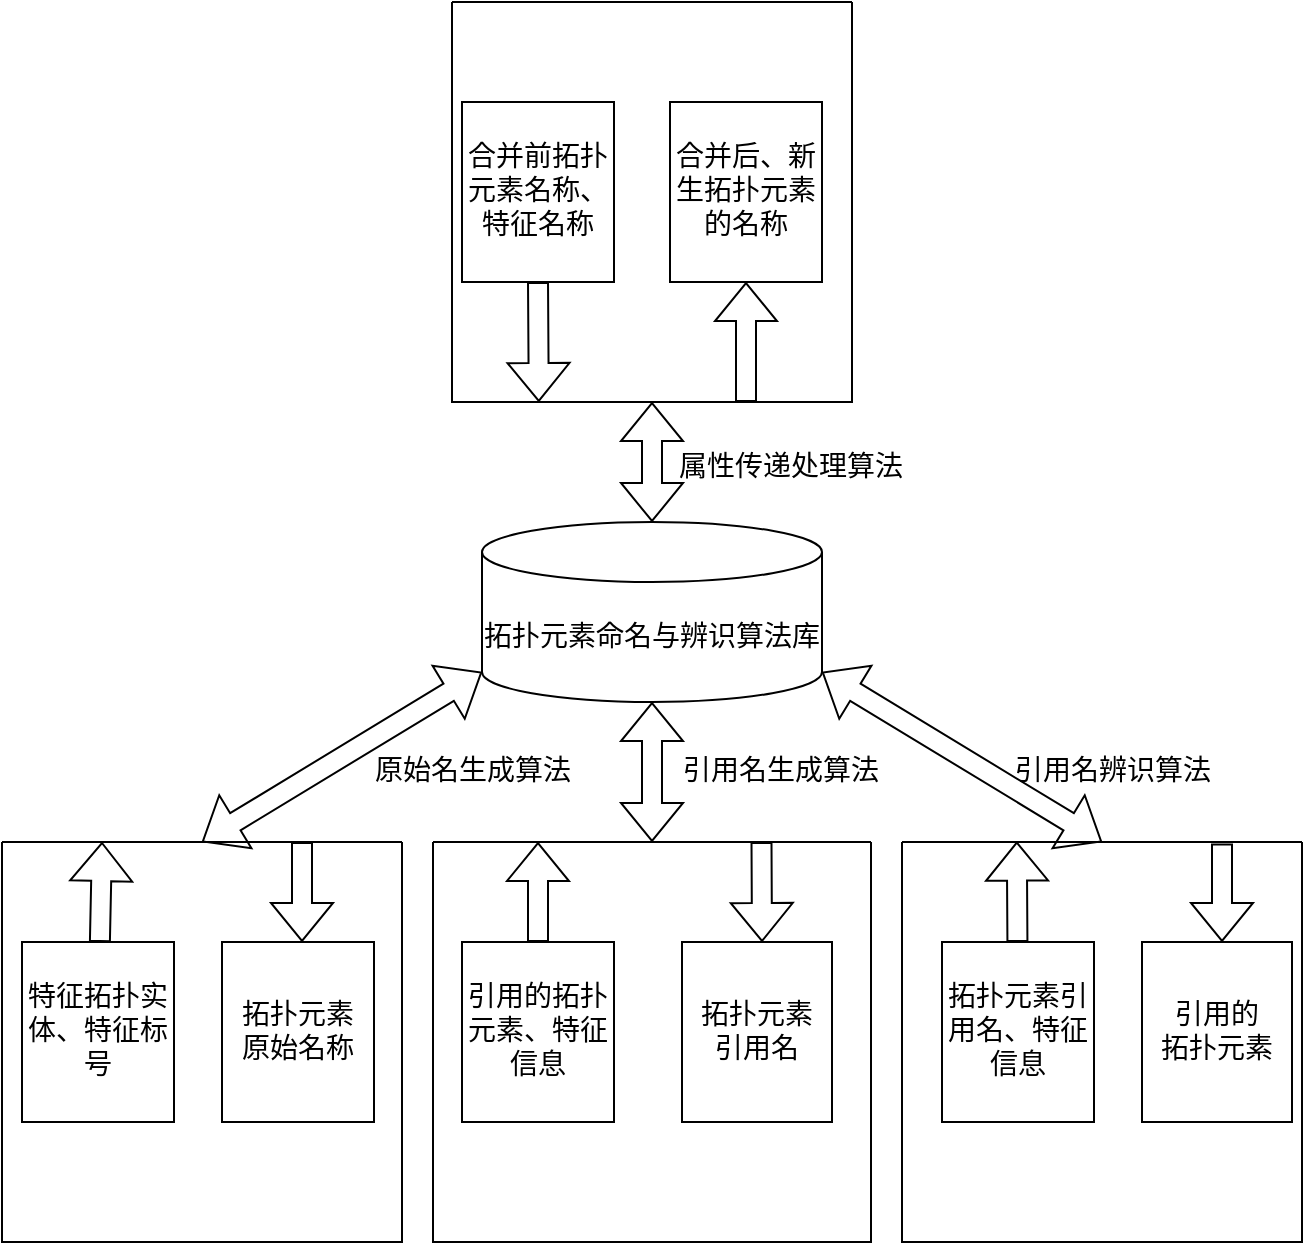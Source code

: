 <mxfile version="23.1.6" type="github">
  <diagram name="第 1 页" id="DiGjYvK5j5gVB0MXpEpa">
    <mxGraphModel dx="1078" dy="1654" grid="1" gridSize="10" guides="1" tooltips="1" connect="1" arrows="1" fold="1" page="1" pageScale="1" pageWidth="827" pageHeight="1169" math="0" shadow="0">
      <root>
        <mxCell id="0" />
        <mxCell id="1" parent="0" />
        <mxCell id="rBaCOdARi4ccgNFdE-XR-1" value="&lt;font style=&quot;font-size: 14px;&quot; data-font-src=&quot;https://fonts.googleapis.com/css?family=Noto+Sans+Simplified+Chinese&quot; face=&quot;Noto Sans Simplified Chinese&quot;&gt;拓扑元素命名与辨识算法库&lt;/font&gt;" style="shape=cylinder3;whiteSpace=wrap;html=1;boundedLbl=1;backgroundOutline=1;size=15;" parent="1" vertex="1">
          <mxGeometry x="320" y="120" width="170" height="90" as="geometry" />
        </mxCell>
        <mxCell id="rBaCOdARi4ccgNFdE-XR-2" value="" style="swimlane;startSize=0;" parent="1" vertex="1">
          <mxGeometry x="80" y="280" width="200" height="200" as="geometry" />
        </mxCell>
        <mxCell id="rBaCOdARi4ccgNFdE-XR-22" value="&lt;font style=&quot;font-size: 14px;&quot; data-font-src=&quot;https://fonts.googleapis.com/css?family=Noto+Sans+Simplified+Chinese&quot; face=&quot;Noto Sans Simplified Chinese&quot;&gt;特征拓扑实体、特征标号&lt;/font&gt;" style="rounded=0;whiteSpace=wrap;html=1;" parent="rBaCOdARi4ccgNFdE-XR-2" vertex="1">
          <mxGeometry x="10" y="50" width="76" height="90" as="geometry" />
        </mxCell>
        <mxCell id="rBaCOdARi4ccgNFdE-XR-23" value="&lt;font style=&quot;font-size: 14px;&quot; data-font-src=&quot;https://fonts.googleapis.com/css?family=Noto+Sans+Simplified+Chinese&quot; face=&quot;Noto Sans Simplified Chinese&quot;&gt;拓扑元素&lt;br&gt;原始名称&lt;/font&gt;" style="rounded=0;whiteSpace=wrap;html=1;" parent="rBaCOdARi4ccgNFdE-XR-2" vertex="1">
          <mxGeometry x="110" y="50" width="76" height="90" as="geometry" />
        </mxCell>
        <mxCell id="rBaCOdARi4ccgNFdE-XR-36" value="" style="shape=flexArrow;endArrow=classic;html=1;rounded=0;exitX=0.75;exitY=0;exitDx=0;exitDy=0;" parent="rBaCOdARi4ccgNFdE-XR-2" source="rBaCOdARi4ccgNFdE-XR-2" edge="1">
          <mxGeometry width="50" height="50" relative="1" as="geometry">
            <mxPoint x="60" y="-30" as="sourcePoint" />
            <mxPoint x="150" y="50" as="targetPoint" />
          </mxGeometry>
        </mxCell>
        <mxCell id="rBaCOdARi4ccgNFdE-XR-38" value="" style="shape=flexArrow;endArrow=classic;html=1;rounded=0;entryX=0.25;entryY=0;entryDx=0;entryDy=0;" parent="rBaCOdARi4ccgNFdE-XR-2" source="rBaCOdARi4ccgNFdE-XR-22" target="rBaCOdARi4ccgNFdE-XR-2" edge="1">
          <mxGeometry width="50" height="50" relative="1" as="geometry">
            <mxPoint x="20" y="80" as="sourcePoint" />
            <mxPoint x="70" y="30" as="targetPoint" />
          </mxGeometry>
        </mxCell>
        <mxCell id="rBaCOdARi4ccgNFdE-XR-3" value="" style="swimlane;startSize=0;" parent="1" vertex="1">
          <mxGeometry x="295.5" y="280" width="219" height="200" as="geometry" />
        </mxCell>
        <mxCell id="rBaCOdARi4ccgNFdE-XR-18" value="&lt;font style=&quot;font-size: 14px;&quot; data-font-src=&quot;https://fonts.googleapis.com/css?family=Noto+Sans+Simplified+Chinese&quot; face=&quot;Noto Sans Simplified Chinese&quot;&gt;拓扑元素&lt;br&gt;引用名&lt;/font&gt;" style="rounded=0;whiteSpace=wrap;html=1;" parent="rBaCOdARi4ccgNFdE-XR-3" vertex="1">
          <mxGeometry x="124.5" y="50" width="75" height="90" as="geometry" />
        </mxCell>
        <mxCell id="rBaCOdARi4ccgNFdE-XR-19" value="&lt;font style=&quot;font-size: 14px;&quot; data-font-src=&quot;https://fonts.googleapis.com/css?family=Noto+Sans+Simplified+Chinese&quot; face=&quot;Noto Sans Simplified Chinese&quot;&gt;引用的拓扑元素、特征信息&lt;/font&gt;" style="rounded=0;whiteSpace=wrap;html=1;" parent="rBaCOdARi4ccgNFdE-XR-3" vertex="1">
          <mxGeometry x="14.5" y="50" width="76" height="90" as="geometry" />
        </mxCell>
        <mxCell id="rBaCOdARi4ccgNFdE-XR-26" value="" style="shape=flexArrow;endArrow=classic;html=1;rounded=0;exitX=0.5;exitY=0;exitDx=0;exitDy=0;" parent="rBaCOdARi4ccgNFdE-XR-3" source="rBaCOdARi4ccgNFdE-XR-19" edge="1">
          <mxGeometry width="50" height="50" relative="1" as="geometry">
            <mxPoint x="24.5" y="30" as="sourcePoint" />
            <mxPoint x="52.5" as="targetPoint" />
          </mxGeometry>
        </mxCell>
        <mxCell id="rBaCOdARi4ccgNFdE-XR-27" value="" style="shape=flexArrow;endArrow=classic;html=1;rounded=0;exitX=0.75;exitY=0;exitDx=0;exitDy=0;" parent="rBaCOdARi4ccgNFdE-XR-3" source="rBaCOdARi4ccgNFdE-XR-3" edge="1">
          <mxGeometry width="50" height="50" relative="1" as="geometry">
            <mxPoint x="114.5" y="180" as="sourcePoint" />
            <mxPoint x="164.5" y="50" as="targetPoint" />
          </mxGeometry>
        </mxCell>
        <mxCell id="rBaCOdARi4ccgNFdE-XR-5" value="" style="shape=flexArrow;endArrow=classic;startArrow=classic;html=1;rounded=0;entryX=0;entryY=1;entryDx=0;entryDy=-15;entryPerimeter=0;exitX=0.5;exitY=0;exitDx=0;exitDy=0;" parent="1" source="rBaCOdARi4ccgNFdE-XR-2" target="rBaCOdARi4ccgNFdE-XR-1" edge="1">
          <mxGeometry width="100" height="100" relative="1" as="geometry">
            <mxPoint x="150" y="270" as="sourcePoint" />
            <mxPoint x="250" y="160" as="targetPoint" />
          </mxGeometry>
        </mxCell>
        <mxCell id="rBaCOdARi4ccgNFdE-XR-10" value="" style="swimlane;startSize=0;" parent="1" vertex="1">
          <mxGeometry x="530" y="280" width="200" height="200" as="geometry" />
        </mxCell>
        <mxCell id="rBaCOdARi4ccgNFdE-XR-21" value="&lt;font style=&quot;font-size: 14px;&quot; data-font-src=&quot;https://fonts.googleapis.com/css?family=Noto+Sans+Simplified+Chinese&quot; face=&quot;Noto Sans Simplified Chinese&quot;&gt;拓扑元素引用名、特征信息&lt;/font&gt;" style="rounded=0;whiteSpace=wrap;html=1;" parent="rBaCOdARi4ccgNFdE-XR-10" vertex="1">
          <mxGeometry x="20" y="50" width="76" height="90" as="geometry" />
        </mxCell>
        <mxCell id="rBaCOdARi4ccgNFdE-XR-20" value="&lt;font style=&quot;font-size: 14px;&quot; data-font-src=&quot;https://fonts.googleapis.com/css?family=Noto+Sans+Simplified+Chinese&quot; face=&quot;Noto Sans Simplified Chinese&quot;&gt;引用的&lt;br&gt;拓扑元素&lt;/font&gt;" style="rounded=0;whiteSpace=wrap;html=1;" parent="rBaCOdARi4ccgNFdE-XR-10" vertex="1">
          <mxGeometry x="120" y="50" width="75" height="90" as="geometry" />
        </mxCell>
        <mxCell id="rBaCOdARi4ccgNFdE-XR-28" value="" style="shape=flexArrow;endArrow=classic;html=1;rounded=0;entryX=0.287;entryY=-0.001;entryDx=0;entryDy=0;entryPerimeter=0;" parent="rBaCOdARi4ccgNFdE-XR-10" source="rBaCOdARi4ccgNFdE-XR-21" target="rBaCOdARi4ccgNFdE-XR-10" edge="1">
          <mxGeometry width="50" height="50" relative="1" as="geometry">
            <mxPoint x="30" y="70" as="sourcePoint" />
            <mxPoint x="60" as="targetPoint" />
          </mxGeometry>
        </mxCell>
        <mxCell id="rBaCOdARi4ccgNFdE-XR-34" value="" style="shape=flexArrow;endArrow=classic;html=1;rounded=0;exitX=0.8;exitY=0.004;exitDx=0;exitDy=0;exitPerimeter=0;" parent="rBaCOdARi4ccgNFdE-XR-10" source="rBaCOdARi4ccgNFdE-XR-10" edge="1">
          <mxGeometry width="50" height="50" relative="1" as="geometry">
            <mxPoint x="260" y="100" as="sourcePoint" />
            <mxPoint x="160" y="50" as="targetPoint" />
          </mxGeometry>
        </mxCell>
        <mxCell id="rBaCOdARi4ccgNFdE-XR-11" value="" style="swimlane;startSize=0;" parent="1" vertex="1">
          <mxGeometry x="305" y="-140" width="200" height="200" as="geometry" />
        </mxCell>
        <mxCell id="rBaCOdARi4ccgNFdE-XR-44" value="&lt;font style=&quot;font-size: 14px;&quot; face=&quot;Noto Sans Simplified Chinese&quot;&gt;合并前拓扑元素名称、特征名称&lt;/font&gt;" style="rounded=0;whiteSpace=wrap;html=1;" parent="rBaCOdARi4ccgNFdE-XR-11" vertex="1">
          <mxGeometry x="5" y="50" width="76" height="90" as="geometry" />
        </mxCell>
        <mxCell id="rBaCOdARi4ccgNFdE-XR-45" value="&lt;font style=&quot;font-size: 14px;&quot; face=&quot;Noto Sans Simplified Chinese&quot;&gt;合并后、新生拓扑元素的名称&lt;/font&gt;" style="rounded=0;whiteSpace=wrap;html=1;" parent="rBaCOdARi4ccgNFdE-XR-11" vertex="1">
          <mxGeometry x="109" y="50" width="76" height="90" as="geometry" />
        </mxCell>
        <mxCell id="rBaCOdARi4ccgNFdE-XR-46" value="" style="shape=flexArrow;endArrow=classic;html=1;rounded=0;exitX=0.5;exitY=1;exitDx=0;exitDy=0;entryX=0.217;entryY=1;entryDx=0;entryDy=0;entryPerimeter=0;" parent="rBaCOdARi4ccgNFdE-XR-11" source="rBaCOdARi4ccgNFdE-XR-44" target="rBaCOdARi4ccgNFdE-XR-11" edge="1">
          <mxGeometry width="50" height="50" relative="1" as="geometry">
            <mxPoint x="25" y="230" as="sourcePoint" />
            <mxPoint x="75" y="180" as="targetPoint" />
          </mxGeometry>
        </mxCell>
        <mxCell id="rBaCOdARi4ccgNFdE-XR-48" value="" style="shape=flexArrow;endArrow=classic;html=1;rounded=0;entryX=0.5;entryY=1;entryDx=0;entryDy=0;" parent="rBaCOdARi4ccgNFdE-XR-11" target="rBaCOdARi4ccgNFdE-XR-45" edge="1">
          <mxGeometry width="50" height="50" relative="1" as="geometry">
            <mxPoint x="147" y="200" as="sourcePoint" />
            <mxPoint x="195" y="230" as="targetPoint" />
          </mxGeometry>
        </mxCell>
        <mxCell id="rBaCOdARi4ccgNFdE-XR-12" value="" style="shape=flexArrow;endArrow=classic;startArrow=classic;html=1;rounded=0;entryX=0.5;entryY=1;entryDx=0;entryDy=0;entryPerimeter=0;" parent="1" source="rBaCOdARi4ccgNFdE-XR-3" target="rBaCOdARi4ccgNFdE-XR-1" edge="1">
          <mxGeometry width="100" height="100" relative="1" as="geometry">
            <mxPoint x="360" y="410" as="sourcePoint" />
            <mxPoint x="460" y="310" as="targetPoint" />
          </mxGeometry>
        </mxCell>
        <mxCell id="rBaCOdARi4ccgNFdE-XR-13" value="" style="shape=flexArrow;endArrow=classic;startArrow=classic;html=1;rounded=0;entryX=1;entryY=1;entryDx=0;entryDy=-15;entryPerimeter=0;exitX=0.5;exitY=0;exitDx=0;exitDy=0;" parent="1" source="rBaCOdARi4ccgNFdE-XR-10" target="rBaCOdARi4ccgNFdE-XR-1" edge="1">
          <mxGeometry width="100" height="100" relative="1" as="geometry">
            <mxPoint x="560" y="330" as="sourcePoint" />
            <mxPoint x="660" y="230" as="targetPoint" />
          </mxGeometry>
        </mxCell>
        <mxCell id="rBaCOdARi4ccgNFdE-XR-14" value="" style="shape=flexArrow;endArrow=classic;startArrow=classic;html=1;rounded=0;entryX=0.5;entryY=1;entryDx=0;entryDy=0;" parent="1" source="rBaCOdARi4ccgNFdE-XR-1" target="rBaCOdARi4ccgNFdE-XR-11" edge="1">
          <mxGeometry width="100" height="100" relative="1" as="geometry">
            <mxPoint x="230" y="190" as="sourcePoint" />
            <mxPoint x="330" y="90" as="targetPoint" />
          </mxGeometry>
        </mxCell>
        <mxCell id="rBaCOdARi4ccgNFdE-XR-15" value="&lt;font style=&quot;font-size: 14px;&quot; data-font-src=&quot;https://fonts.googleapis.com/css?family=Noto+Sans+Simplified+Chinese&quot; face=&quot;Noto Sans Simplified Chinese&quot;&gt;原始名生成算法&lt;/font&gt;" style="text;html=1;align=center;verticalAlign=middle;resizable=0;points=[];autosize=1;strokeColor=none;fillColor=none;" parent="1" vertex="1">
          <mxGeometry x="255" y="230" width="120" height="30" as="geometry" />
        </mxCell>
        <mxCell id="rBaCOdARi4ccgNFdE-XR-16" value="&lt;font style=&quot;font-size: 14px;&quot; face=&quot;Noto Sans Simplified Chinese&quot;&gt;引用名生成算法&lt;/font&gt;" style="text;html=1;align=center;verticalAlign=middle;resizable=0;points=[];autosize=1;strokeColor=none;fillColor=none;" parent="1" vertex="1">
          <mxGeometry x="409" y="230" width="120" height="30" as="geometry" />
        </mxCell>
        <mxCell id="rBaCOdARi4ccgNFdE-XR-17" value="&lt;font style=&quot;font-size: 14px;&quot; data-font-src=&quot;https://fonts.googleapis.com/css?family=Noto+Sans+Simplified+Chinese&quot; face=&quot;Noto Sans Simplified Chinese&quot;&gt;引用名辨识算法&lt;/font&gt;" style="text;html=1;align=center;verticalAlign=middle;resizable=0;points=[];autosize=1;strokeColor=none;fillColor=none;" parent="1" vertex="1">
          <mxGeometry x="575" y="230" width="120" height="30" as="geometry" />
        </mxCell>
        <mxCell id="rBaCOdARi4ccgNFdE-XR-50" value="&lt;font style=&quot;font-size: 14px;&quot; face=&quot;Noto Sans Simplified Chinese&quot;&gt;属性传递处理算法&lt;/font&gt;" style="text;html=1;align=center;verticalAlign=middle;resizable=0;points=[];autosize=1;strokeColor=none;fillColor=none;" parent="1" vertex="1">
          <mxGeometry x="404" y="78" width="140" height="30" as="geometry" />
        </mxCell>
      </root>
    </mxGraphModel>
  </diagram>
</mxfile>
